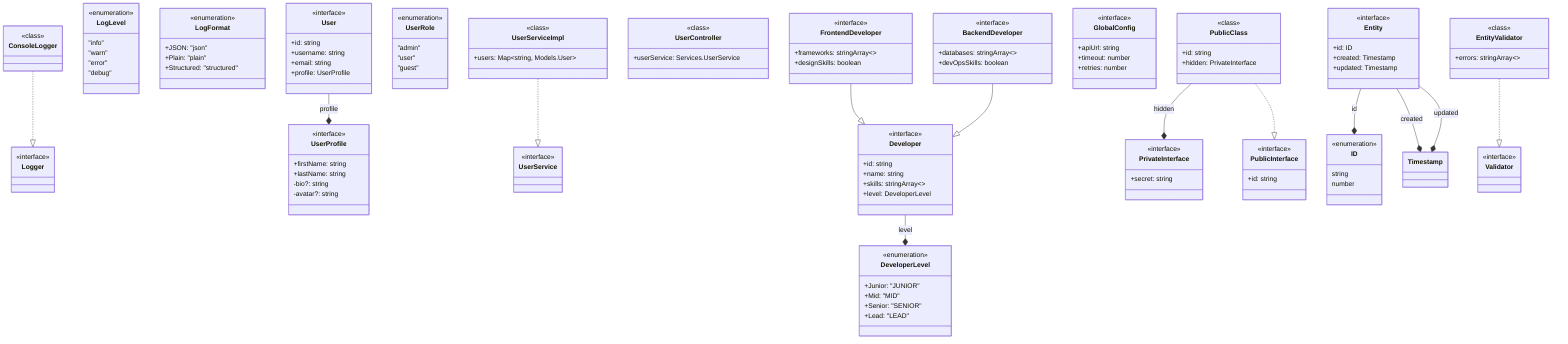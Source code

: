 classDiagram
  %% Legend
  %% --|> : Inheritance (extends)
  %% ..|> : Implementation (implements)
  %% --* : Composition (has/contains)
  %% -- : Association

  %% Errors encountered during conversion:
  %% - TS2669: Augmentations for the global scope can only be directly nested in external modules or ambient module declarations.

  class Logger {
    <<interface>>
  }

  class ConsoleLogger {
    <<class>>
  }

  class LogLevel {
    <<enumeration>>
    "info"
    "warn"
    "error"
    "debug"
  }

  class LogFormat {
    <<enumeration>>
    +JSON: "json"
    +Plain: "plain"
    +Structured: "structured"
  }

  class User {
    <<interface>>
    +id: string
    +username: string
    +email: string
    +profile: UserProfile
  }

  class UserProfile {
    <<interface>>
    +firstName: string
    +lastName: string
    -bio?: string
    -avatar?: string
  }

  class UserRole {
    <<enumeration>>
    "admin"
    "user"
    "guest"
  }

  class UserService {
    <<interface>>
  }

  class UserServiceImpl {
    <<class>>
    +users: Map~string, Models.User~
  }

  class UserController {
    <<class>>
    +userService: Services.UserService
  }

  class Developer {
    <<interface>>
    +id: string
    +name: string
    +skills: stringArray~~
    +level: DeveloperLevel
  }

  class DeveloperLevel {
    <<enumeration>>
    +Junior: "JUNIOR"
    +Mid: "MID"
    +Senior: "SENIOR"
    +Lead: "LEAD"
  }

  class FrontendDeveloper {
    <<interface>>
    +frameworks: stringArray~~
    +designSkills: boolean
  }

  class BackendDeveloper {
    <<interface>>
    +databases: stringArray~~
    +devOpsSkills: boolean
  }

  class GlobalConfig {
    <<interface>>
    +apiUrl: string
    +timeout: number
    +retries: number
  }

  class PrivateInterface {
    <<interface>>
    +secret: string
  }

  class PublicInterface {
    <<interface>>
    +id: string
  }

  class PublicClass {
    <<class>>
    +id: string
    +hidden: PrivateInterface
  }

  class ID {
    <<enumeration>>
    string
    number
  }

  class Timestamp {
  }

  class Entity {
    <<interface>>
    +id: ID
    +created: Timestamp
    +updated: Timestamp
  }

  class Validator {
    <<interface>>
  }

  class EntityValidator {
    <<class>>
    +errors: stringArray~~
  }

  ConsoleLogger ..|> Logger
  UserServiceImpl ..|> UserService
  FrontendDeveloper --|> Developer
  BackendDeveloper --|> Developer
  PublicClass ..|> PublicInterface
  EntityValidator ..|> Validator
  User --* UserProfile : profile
  Developer --* DeveloperLevel : level
  PublicClass --* PrivateInterface : hidden
  Entity --* ID : id
  Entity --* Timestamp : created
  Entity --* Timestamp : updated